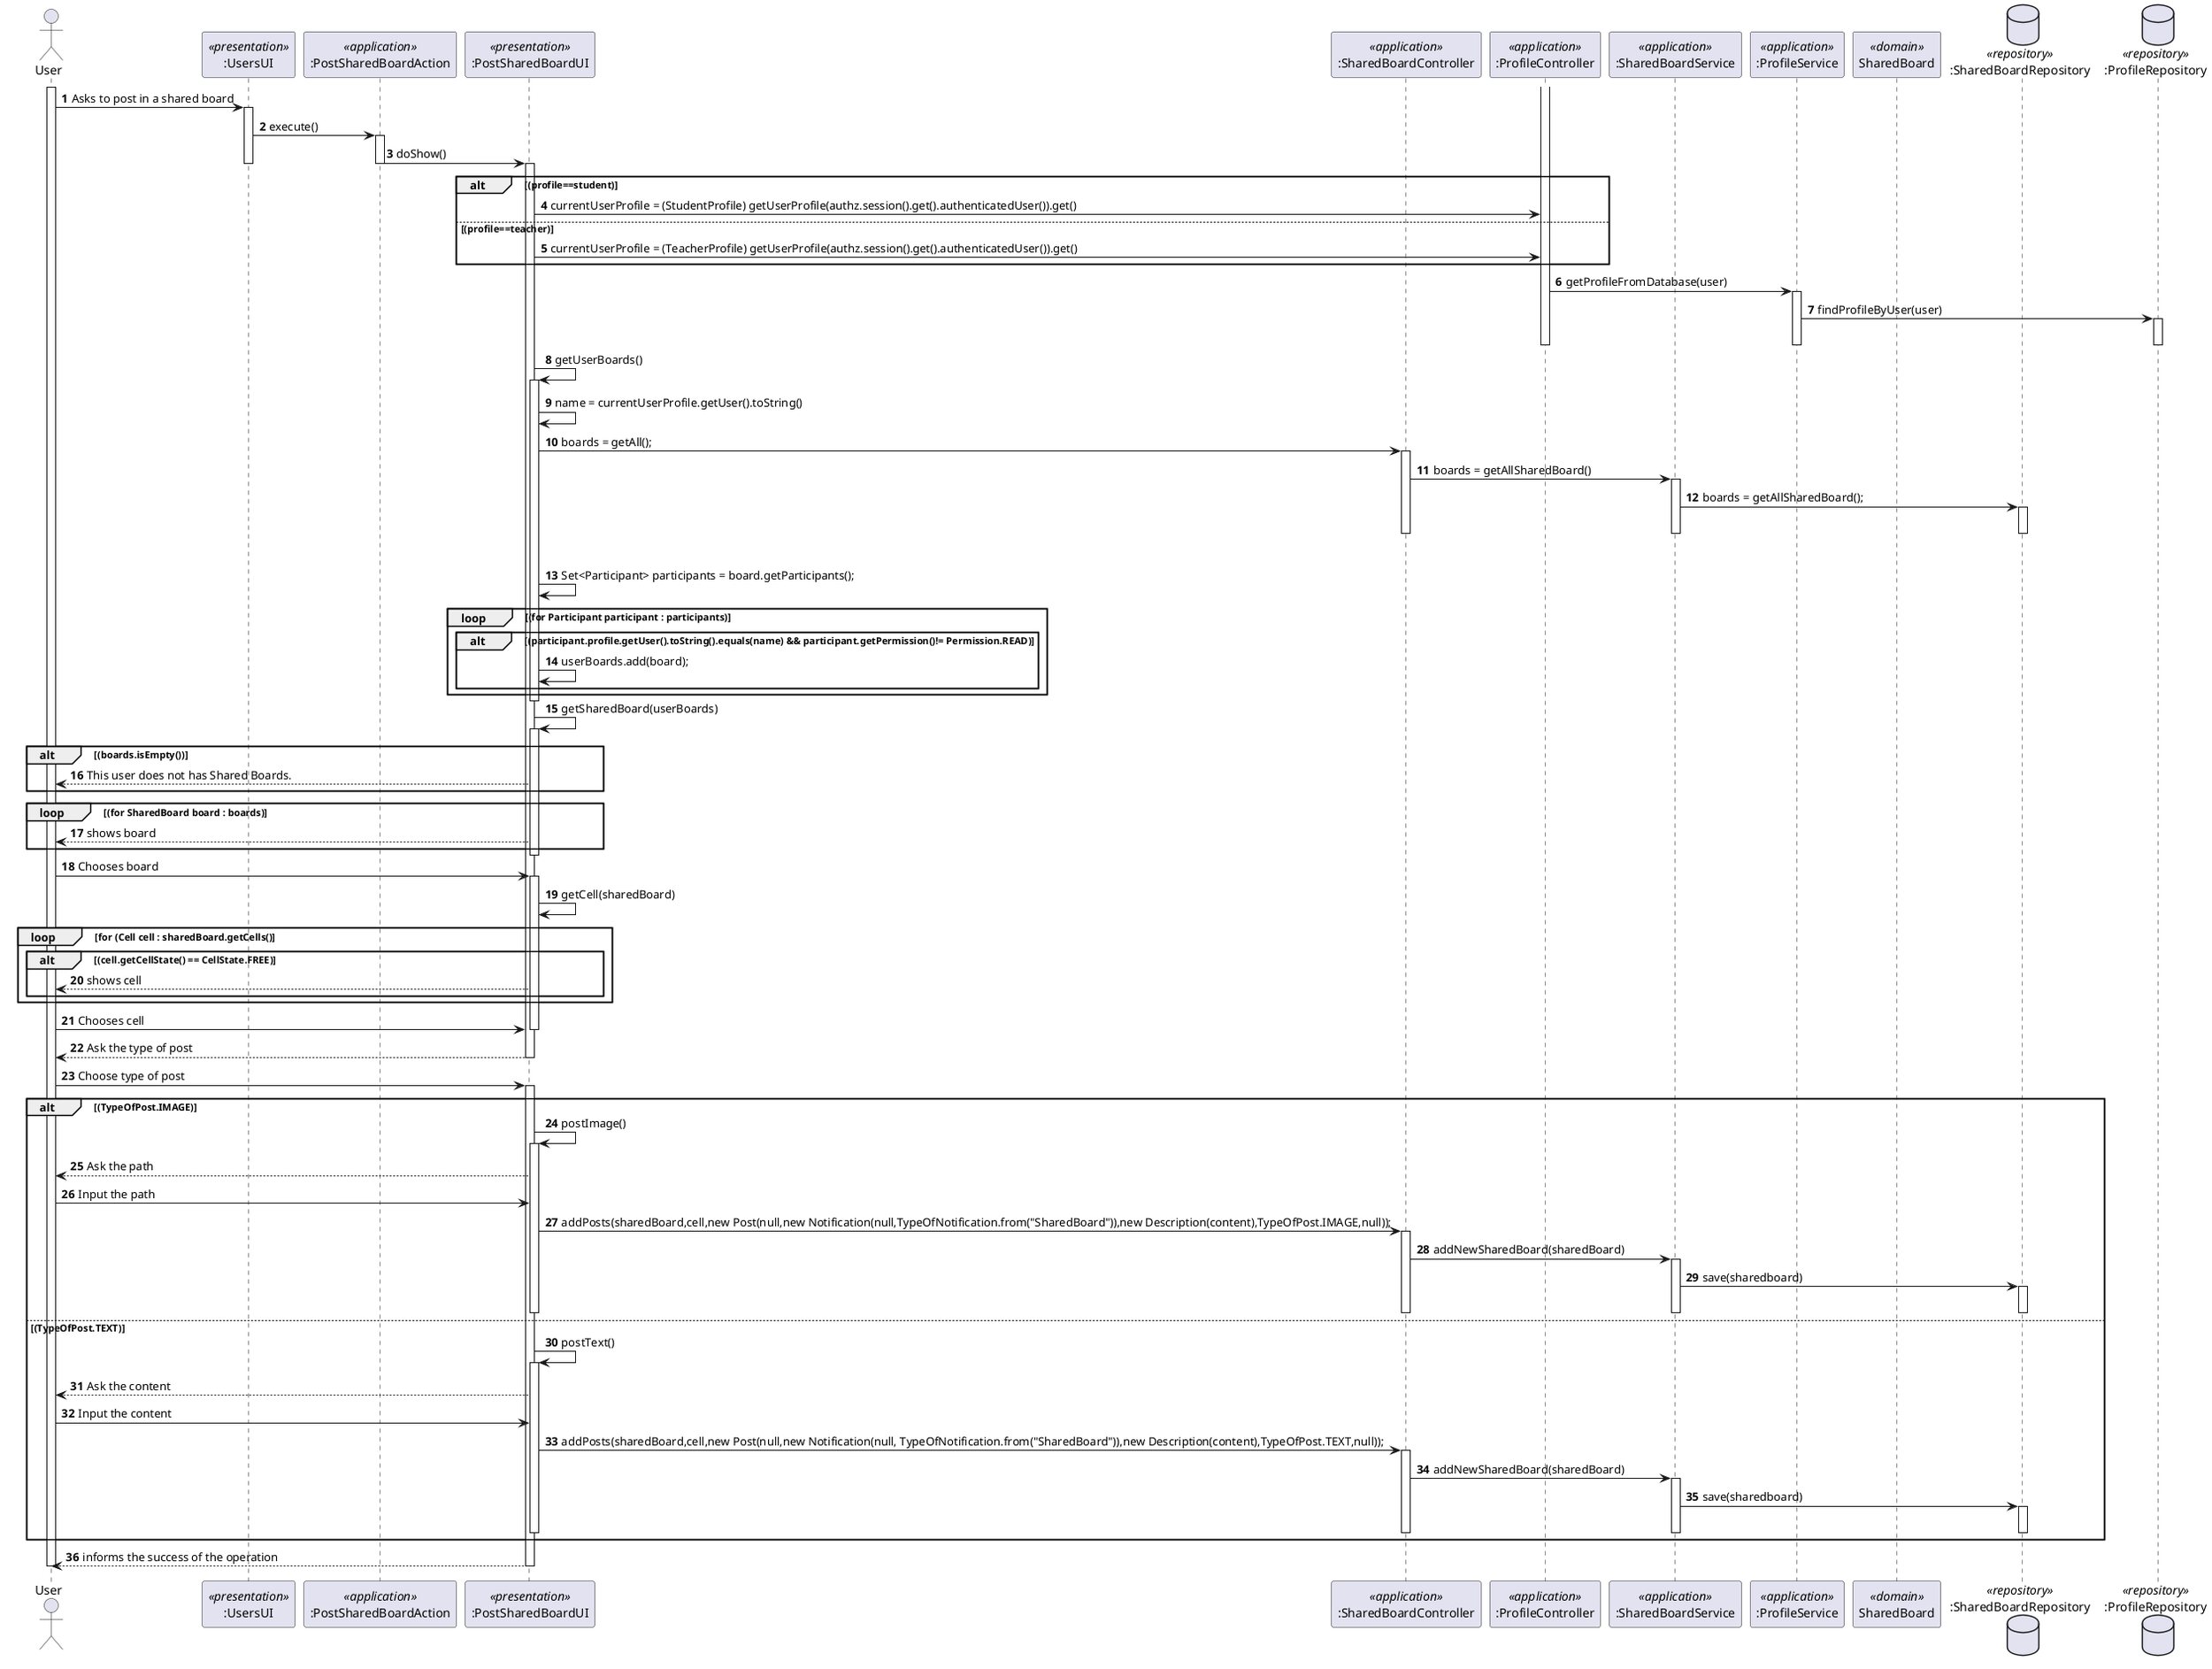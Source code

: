@startuml
'https://plantuml.com/sequence-diagram

autonumber

actor user as "User"

participant ":UsersUI" as ui <<presentation>>
participant ":PostSharedBoardAction" as action <<application>>
participant ":PostSharedBoardUI" as sharedUI <<presentation>>
participant ":SharedBoardController" as controller <<application>>
participant ":ProfileController" as controllerProfile <<application>>
participant ":SharedBoardService" as service <<application>>
participant ":ProfileService" as serviceProfile <<application>>
participant SharedBoard as board <<domain>>
database ":SharedBoardRepository" as repository <<repository>>
database ":ProfileRepository" as repositoryProfile <<repository>>

activate user

user -> ui : Asks to post in a shared board
activate ui
ui -> action : execute()
activate action
action -> sharedUI : doShow()
deactivate action
deactivate ui
activate sharedUI
alt (profile==student)
sharedUI -> controllerProfile : currentUserProfile = (StudentProfile) getUserProfile(authz.session().get().authenticatedUser()).get()
else (profile==teacher)
sharedUI -> controllerProfile : currentUserProfile = (TeacherProfile) getUserProfile(authz.session().get().authenticatedUser()).get()
end alt
activate controllerProfile
controllerProfile -> serviceProfile : getProfileFromDatabase(user)
activate serviceProfile
serviceProfile -> repositoryProfile : findProfileByUser(user)
activate repositoryProfile
deactivate repositoryProfile
deactivate serviceProfile
deactivate controllerProfile
sharedUI -> sharedUI : getUserBoards()
activate sharedUI
sharedUI -> sharedUI : name = currentUserProfile.getUser().toString()
sharedUI -> controller : boards = getAll();
activate controller
controller -> service : boards = getAllSharedBoard()
activate service
service -> repository : boards = getAllSharedBoard();
activate repository
deactivate repository
deactivate service
deactivate controller
deactivate controller
loop (for SharedBoard board : boards)
    sharedUI -> sharedUI : Set<Participant> participants = board.getParticipants();
    loop (for Participant participant : participants)
    alt (participant.profile.getUser().toString().equals(name) && participant.getPermission()!= Permission.READ)
        sharedUI -> sharedUI : userBoards.add(board);
    end alt
end loop
deactivate sharedUI
sharedUI -> sharedUI : getSharedBoard(userBoards)
activate sharedUI
alt (boards.isEmpty())
    sharedUI --> user : This user does not has Shared Boards.
end alt
loop (for SharedBoard board : boards)
    sharedUI -->  user : shows board
end loop
deactivate sharedUI
user -> sharedUI : Chooses board
activate sharedUI
sharedUI -> sharedUI : getCell(sharedBoard)
loop for (Cell cell : sharedBoard.getCells()
    alt (cell.getCellState() == CellState.FREE)
     sharedUI -->  user : shows cell
    end alt
end loop
user -> sharedUI : Chooses cell
deactivate sharedUI
sharedUI --> user : Ask the type of post
deactivate sharedUI
user -> sharedUI : Choose type of post
activate sharedUI
alt (TypeOfPost.IMAGE)
    sharedUI -> sharedUI : postImage()
    activate sharedUI
    sharedUI --> user : Ask the path
    user -> sharedUI : Input the path
    sharedUI -> controller : addPosts(sharedBoard,cell,new Post(null,new Notification(null,TypeOfNotification.from("SharedBoard")),new Description(content),TypeOfPost.IMAGE,null));
    activate controller
    controller -> service : addNewSharedBoard(sharedBoard)
    activate service
    service -> repository : save(sharedboard)
    activate repository
    deactivate repository
    deactivate service
    deactivate controller
    deactivate sharedUI
else (TypeOfPost.TEXT)
    sharedUI -> sharedUI : postText()
    activate sharedUI
    sharedUI --> user : Ask the content
    user -> sharedUI : Input the content
    sharedUI -> controller : addPosts(sharedBoard,cell,new Post(null,new Notification(null, TypeOfNotification.from("SharedBoard")),new Description(content),TypeOfPost.TEXT,null));
    activate controller
    controller -> service : addNewSharedBoard(sharedBoard)
    activate service
    service -> repository : save(sharedboard)
    activate repository
    deactivate repository
    deactivate service
    deactivate controller
    deactivate sharedUI
end alt

sharedUI --> user : informs the success of the operation
deactivate sharedUI
deactivate user


@enduml